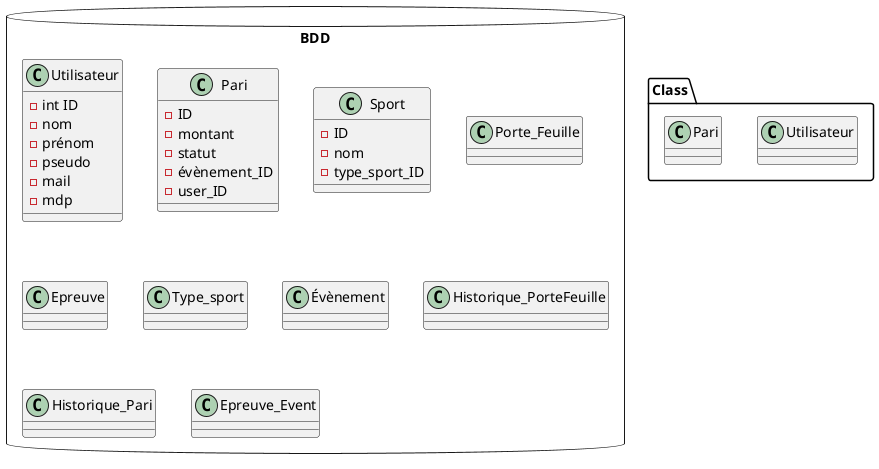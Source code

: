 @startuml

package "BDD" <<DataBase>> {

    class Utilisateur {
        - int ID
        - nom
        - prénom
        - pseudo
        - mail
        - mdp
    }
    class Pari {
        - ID
        - montant
        - statut
        - évènement_ID
        - user_ID
    }
    class Sport {
        - ID
        - nom
        - type_sport_ID
    }
    class Porte_Feuille{
    }
    class Epreuve{
    }
    class Type_sport{
    }
    class Évènement{
    }
    class Historique_PorteFeuille{
    }
    class Historique_Pari{
    }
    class Epreuve_Event{
    }
}


namespace Class{
        class Utilisateur{
        }
        class Pari{
        }
}
@enduml

